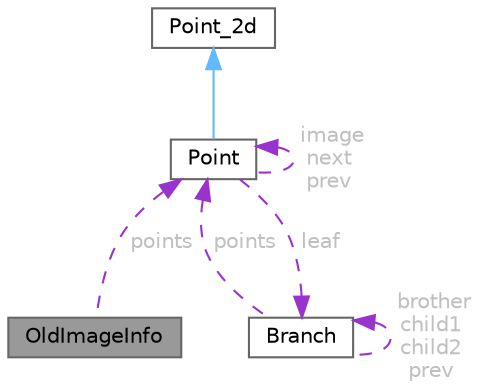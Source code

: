 digraph "OldImageInfo"
{
 // LATEX_PDF_SIZE
  bgcolor="transparent";
  edge [fontname=Helvetica,fontsize=10,labelfontname=Helvetica,labelfontsize=10];
  node [fontname=Helvetica,fontsize=10,shape=box,height=0.2,width=0.4];
  Node1 [id="Node000001",label="OldImageInfo",height=0.2,width=0.4,color="gray40", fillcolor="grey60", style="filled", fontcolor="black",tooltip="This is an old version that should not be used anymore in favor of ImageInfo."];
  Node2 -> Node1 [id="edge7_Node000001_Node000002",dir="back",color="darkorchid3",style="dashed",tooltip=" ",label=" points",fontcolor="grey" ];
  Node2 [id="Node000002",label="Point",height=0.2,width=0.4,color="gray40", fillcolor="white", style="filled",URL="$struct_point.html",tooltip="A point on the source or image plane that contains a position and the lensing quantities."];
  Node3 -> Node2 [id="edge8_Node000002_Node000003",dir="back",color="steelblue1",style="solid",tooltip=" "];
  Node3 [id="Node000003",label="Point_2d",height=0.2,width=0.4,color="gray40", fillcolor="white", style="filled",URL="$struct_point__2d.html",tooltip="Class for representing points or vectors in 2 dimensions. Not that the dereferencing operator is over..."];
  Node2 -> Node2 [id="edge9_Node000002_Node000002",dir="back",color="darkorchid3",style="dashed",tooltip=" ",label=" image\nnext\nprev",fontcolor="grey" ];
  Node4 -> Node2 [id="edge10_Node000002_Node000004",dir="back",color="darkorchid3",style="dashed",tooltip=" ",label=" leaf",fontcolor="grey" ];
  Node4 [id="Node000004",label="Branch",height=0.2,width=0.4,color="gray40", fillcolor="white", style="filled",URL="$struct_branch.html",tooltip="The box representing a branch of a binary tree structure. Used specifically in TreeStruct for organiz..."];
  Node2 -> Node4 [id="edge11_Node000004_Node000002",dir="back",color="darkorchid3",style="dashed",tooltip=" ",label=" points",fontcolor="grey" ];
  Node4 -> Node4 [id="edge12_Node000004_Node000004",dir="back",color="darkorchid3",style="dashed",tooltip=" ",label=" brother\nchild1\nchild2\nprev",fontcolor="grey" ];
}

